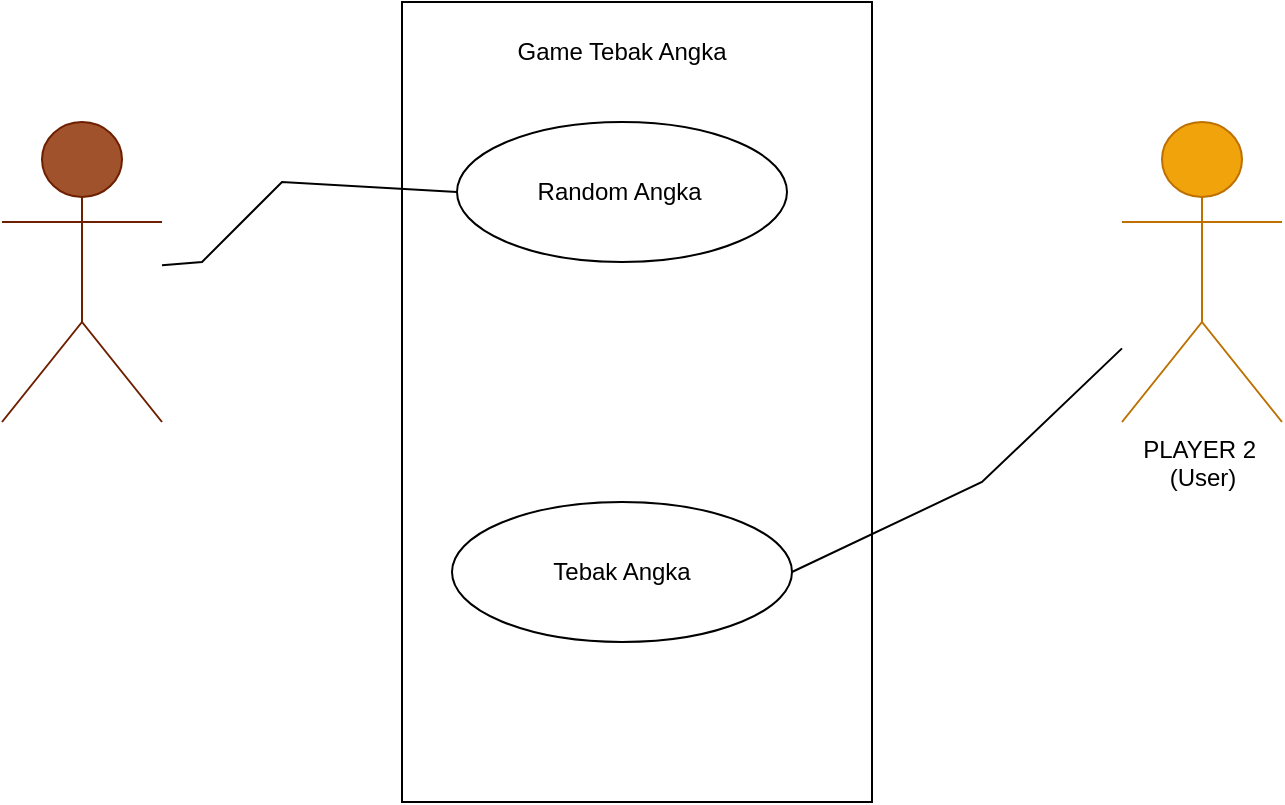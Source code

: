 <mxfile version="21.6.8" type="github">
  <diagram name="Page-1" id="IIr6gQ02UKhQqkoVfn3p">
    <mxGraphModel dx="880" dy="470" grid="1" gridSize="10" guides="1" tooltips="1" connect="1" arrows="1" fold="1" page="1" pageScale="1" pageWidth="850" pageHeight="1100" math="0" shadow="0">
      <root>
        <mxCell id="0" />
        <mxCell id="1" parent="0" />
        <mxCell id="1yUvSm0mxr_RZJm8_Win-1" value="" style="rounded=0;whiteSpace=wrap;html=1;" vertex="1" parent="1">
          <mxGeometry x="320" y="70" width="235" height="400" as="geometry" />
        </mxCell>
        <mxCell id="1yUvSm0mxr_RZJm8_Win-2" value="PLAYER 1&lt;br&gt;(Komputer)" style="shape=umlActor;verticalLabelPosition=bottom;verticalAlign=top;html=1;outlineConnect=0;fillColor=#a0522d;strokeColor=#6D1F00;fontColor=#ffffff;" vertex="1" parent="1">
          <mxGeometry x="120" y="130" width="80" height="150" as="geometry" />
        </mxCell>
        <mxCell id="1yUvSm0mxr_RZJm8_Win-3" value="PLAYER 2&amp;nbsp;&lt;br&gt;(User)" style="shape=umlActor;verticalLabelPosition=bottom;verticalAlign=top;html=1;outlineConnect=0;fillColor=#f0a30a;fontColor=#000000;strokeColor=#BD7000;" vertex="1" parent="1">
          <mxGeometry x="680" y="130" width="80" height="150" as="geometry" />
        </mxCell>
        <mxCell id="1yUvSm0mxr_RZJm8_Win-14" value="Game Tebak Angka" style="text;html=1;strokeColor=none;fillColor=none;align=center;verticalAlign=middle;whiteSpace=wrap;rounded=0;" vertex="1" parent="1">
          <mxGeometry x="340" y="80" width="180" height="30" as="geometry" />
        </mxCell>
        <mxCell id="1yUvSm0mxr_RZJm8_Win-17" value="Random Angka&amp;nbsp;" style="ellipse;whiteSpace=wrap;html=1;" vertex="1" parent="1">
          <mxGeometry x="347.5" y="130" width="165" height="70" as="geometry" />
        </mxCell>
        <mxCell id="1yUvSm0mxr_RZJm8_Win-20" value="Tebak Angka" style="ellipse;whiteSpace=wrap;html=1;" vertex="1" parent="1">
          <mxGeometry x="345" y="320" width="170" height="70" as="geometry" />
        </mxCell>
        <mxCell id="1yUvSm0mxr_RZJm8_Win-22" value="" style="endArrow=none;html=1;rounded=0;entryX=0;entryY=0.5;entryDx=0;entryDy=0;" edge="1" parent="1" source="1yUvSm0mxr_RZJm8_Win-2" target="1yUvSm0mxr_RZJm8_Win-17">
          <mxGeometry width="50" height="50" relative="1" as="geometry">
            <mxPoint x="200" y="240" as="sourcePoint" />
            <mxPoint x="340" y="170" as="targetPoint" />
            <Array as="points">
              <mxPoint x="220" y="200" />
              <mxPoint x="260" y="160" />
            </Array>
          </mxGeometry>
        </mxCell>
        <mxCell id="1yUvSm0mxr_RZJm8_Win-23" value="" style="endArrow=none;html=1;rounded=0;exitX=1;exitY=0.5;exitDx=0;exitDy=0;" edge="1" parent="1" source="1yUvSm0mxr_RZJm8_Win-20" target="1yUvSm0mxr_RZJm8_Win-3">
          <mxGeometry width="50" height="50" relative="1" as="geometry">
            <mxPoint x="570" y="320" as="sourcePoint" />
            <mxPoint x="630" y="310" as="targetPoint" />
            <Array as="points">
              <mxPoint x="610" y="310" />
            </Array>
          </mxGeometry>
        </mxCell>
      </root>
    </mxGraphModel>
  </diagram>
</mxfile>
